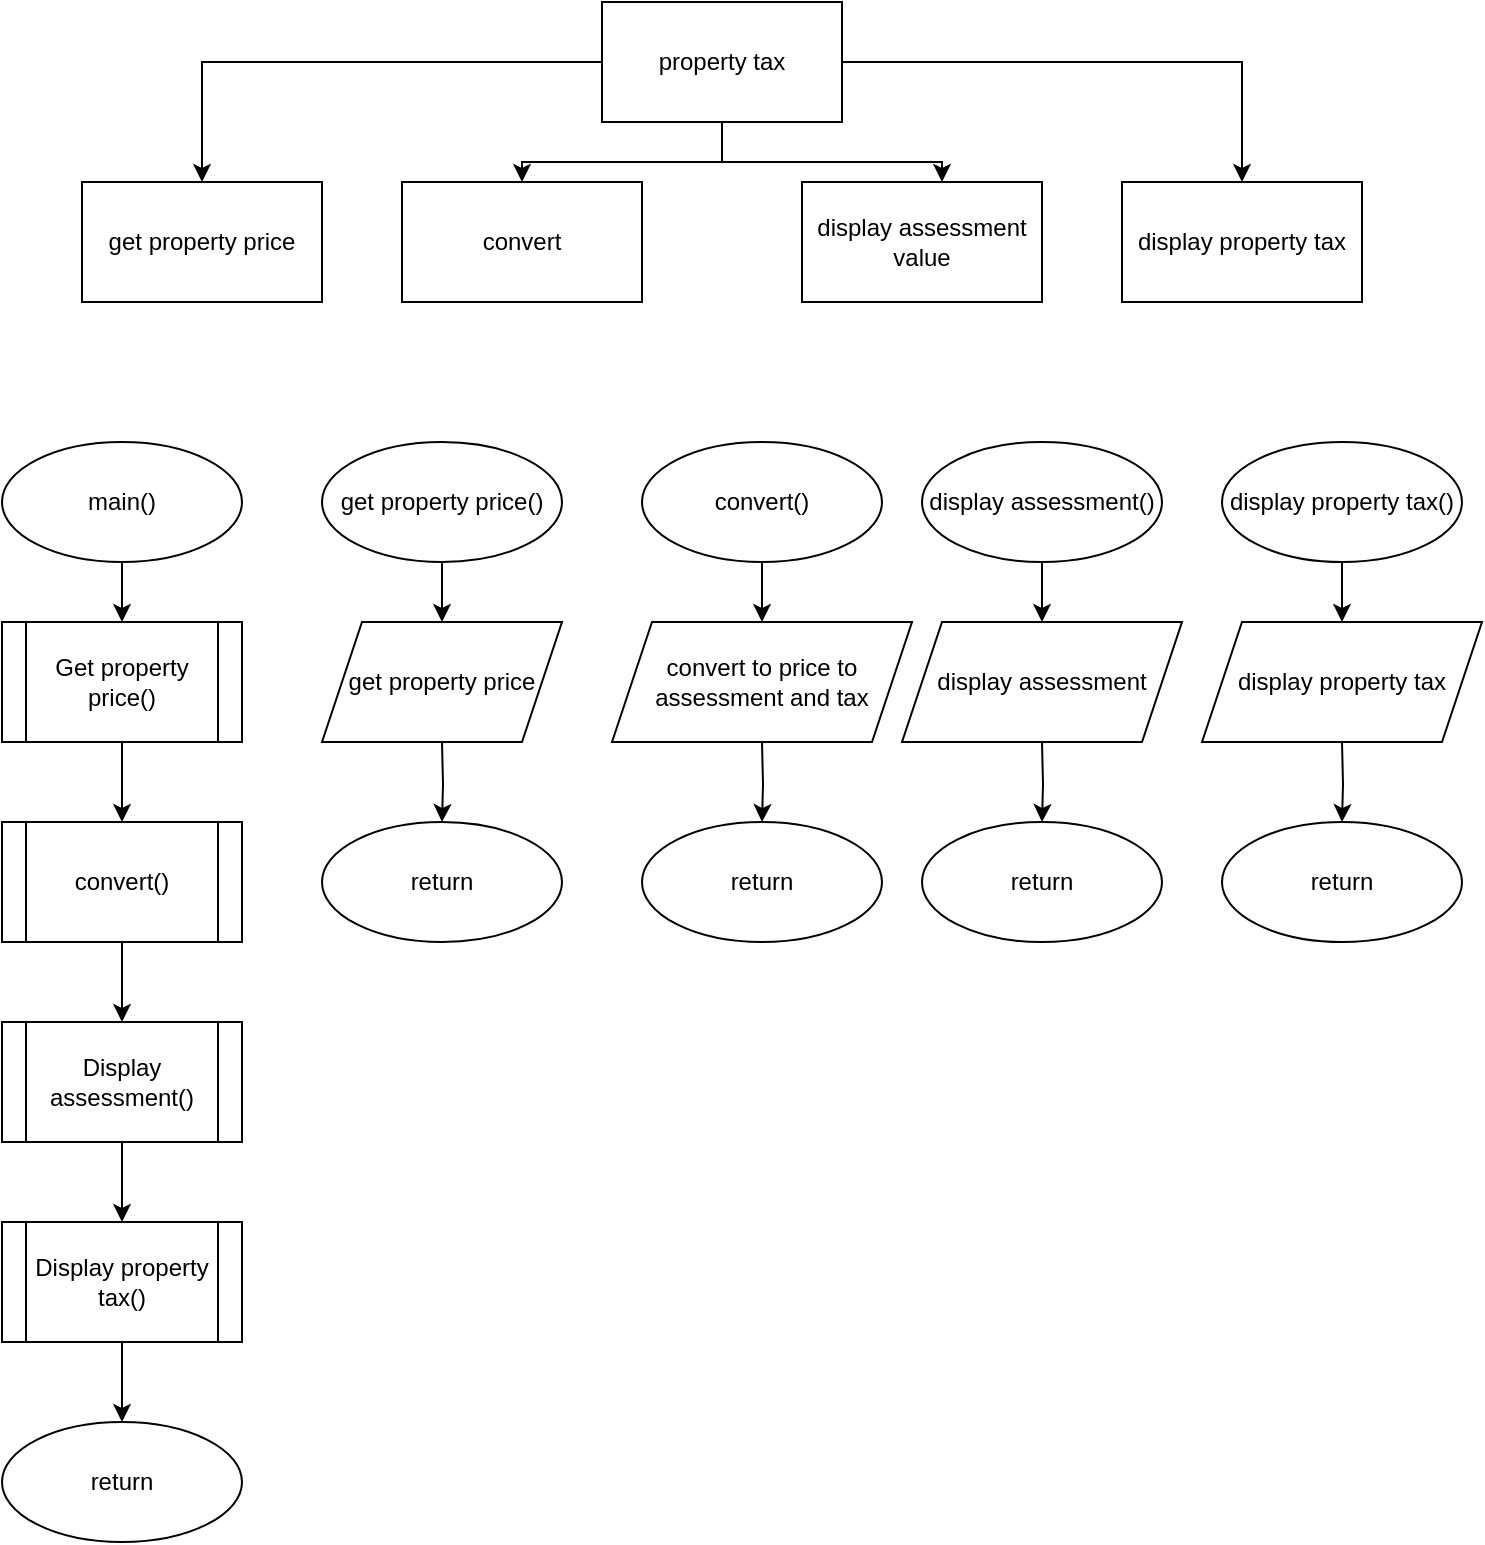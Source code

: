 <mxfile version="15.5.2"><diagram id="1YLqnOsMseo_jR-8mK10" name="Page-1"><mxGraphModel dx="2062" dy="1112" grid="1" gridSize="10" guides="1" tooltips="1" connect="1" arrows="1" fold="1" page="1" pageScale="1" pageWidth="850" pageHeight="1100" math="0" shadow="0"><root><mxCell id="0"/><mxCell id="1" parent="0"/><mxCell id="1sGyPsp4Nt7QFheS5Sjm-3" value="" style="edgeStyle=orthogonalEdgeStyle;rounded=0;orthogonalLoop=1;jettySize=auto;html=1;" edge="1" parent="1" source="1sGyPsp4Nt7QFheS5Sjm-1" target="1sGyPsp4Nt7QFheS5Sjm-2"><mxGeometry relative="1" as="geometry"/></mxCell><mxCell id="1sGyPsp4Nt7QFheS5Sjm-7" value="" style="edgeStyle=orthogonalEdgeStyle;rounded=0;orthogonalLoop=1;jettySize=auto;html=1;" edge="1" parent="1" source="1sGyPsp4Nt7QFheS5Sjm-1" target="1sGyPsp4Nt7QFheS5Sjm-6"><mxGeometry relative="1" as="geometry"><Array as="points"><mxPoint x="400" y="100"/><mxPoint x="510" y="100"/></Array></mxGeometry></mxCell><mxCell id="1sGyPsp4Nt7QFheS5Sjm-9" style="edgeStyle=orthogonalEdgeStyle;rounded=0;orthogonalLoop=1;jettySize=auto;html=1;exitX=0.5;exitY=1;exitDx=0;exitDy=0;entryX=0.5;entryY=0;entryDx=0;entryDy=0;" edge="1" parent="1" source="1sGyPsp4Nt7QFheS5Sjm-1" target="1sGyPsp4Nt7QFheS5Sjm-4"><mxGeometry relative="1" as="geometry"><Array as="points"><mxPoint x="400" y="100"/><mxPoint x="300" y="100"/></Array></mxGeometry></mxCell><mxCell id="1sGyPsp4Nt7QFheS5Sjm-11" value="" style="edgeStyle=orthogonalEdgeStyle;rounded=0;orthogonalLoop=1;jettySize=auto;html=1;" edge="1" parent="1" source="1sGyPsp4Nt7QFheS5Sjm-1" target="1sGyPsp4Nt7QFheS5Sjm-10"><mxGeometry relative="1" as="geometry"/></mxCell><mxCell id="1sGyPsp4Nt7QFheS5Sjm-1" value="property tax" style="rounded=0;whiteSpace=wrap;html=1;" vertex="1" parent="1"><mxGeometry x="340" y="20" width="120" height="60" as="geometry"/></mxCell><mxCell id="1sGyPsp4Nt7QFheS5Sjm-2" value="get property price" style="rounded=0;whiteSpace=wrap;html=1;" vertex="1" parent="1"><mxGeometry x="80" y="110" width="120" height="60" as="geometry"/></mxCell><mxCell id="1sGyPsp4Nt7QFheS5Sjm-4" value="convert" style="rounded=0;whiteSpace=wrap;html=1;" vertex="1" parent="1"><mxGeometry x="240" y="110" width="120" height="60" as="geometry"/></mxCell><mxCell id="1sGyPsp4Nt7QFheS5Sjm-6" value="display assessment value " style="rounded=0;whiteSpace=wrap;html=1;" vertex="1" parent="1"><mxGeometry x="440" y="110" width="120" height="60" as="geometry"/></mxCell><mxCell id="1sGyPsp4Nt7QFheS5Sjm-10" value="display property tax" style="rounded=0;whiteSpace=wrap;html=1;" vertex="1" parent="1"><mxGeometry x="600" y="110" width="120" height="60" as="geometry"/></mxCell><mxCell id="1sGyPsp4Nt7QFheS5Sjm-18" value="" style="edgeStyle=orthogonalEdgeStyle;rounded=0;orthogonalLoop=1;jettySize=auto;html=1;" edge="1" parent="1" source="1sGyPsp4Nt7QFheS5Sjm-12" target="1sGyPsp4Nt7QFheS5Sjm-13"><mxGeometry relative="1" as="geometry"/></mxCell><mxCell id="1sGyPsp4Nt7QFheS5Sjm-12" value="main()" style="ellipse;whiteSpace=wrap;html=1;" vertex="1" parent="1"><mxGeometry x="40" y="240" width="120" height="60" as="geometry"/></mxCell><mxCell id="1sGyPsp4Nt7QFheS5Sjm-19" value="" style="edgeStyle=orthogonalEdgeStyle;rounded=0;orthogonalLoop=1;jettySize=auto;html=1;" edge="1" parent="1" source="1sGyPsp4Nt7QFheS5Sjm-13" target="1sGyPsp4Nt7QFheS5Sjm-14"><mxGeometry relative="1" as="geometry"/></mxCell><mxCell id="1sGyPsp4Nt7QFheS5Sjm-13" value="Get property price()" style="shape=process;whiteSpace=wrap;html=1;backgroundOutline=1;" vertex="1" parent="1"><mxGeometry x="40" y="330" width="120" height="60" as="geometry"/></mxCell><mxCell id="1sGyPsp4Nt7QFheS5Sjm-20" value="" style="edgeStyle=orthogonalEdgeStyle;rounded=0;orthogonalLoop=1;jettySize=auto;html=1;" edge="1" parent="1" source="1sGyPsp4Nt7QFheS5Sjm-14" target="1sGyPsp4Nt7QFheS5Sjm-15"><mxGeometry relative="1" as="geometry"/></mxCell><mxCell id="1sGyPsp4Nt7QFheS5Sjm-14" value="convert()" style="shape=process;whiteSpace=wrap;html=1;backgroundOutline=1;" vertex="1" parent="1"><mxGeometry x="40" y="430" width="120" height="60" as="geometry"/></mxCell><mxCell id="1sGyPsp4Nt7QFheS5Sjm-21" style="edgeStyle=orthogonalEdgeStyle;rounded=0;orthogonalLoop=1;jettySize=auto;html=1;entryX=0.5;entryY=0;entryDx=0;entryDy=0;" edge="1" parent="1" source="1sGyPsp4Nt7QFheS5Sjm-15" target="1sGyPsp4Nt7QFheS5Sjm-16"><mxGeometry relative="1" as="geometry"/></mxCell><mxCell id="1sGyPsp4Nt7QFheS5Sjm-15" value="Display assessment()" style="shape=process;whiteSpace=wrap;html=1;backgroundOutline=1;" vertex="1" parent="1"><mxGeometry x="40" y="530" width="120" height="60" as="geometry"/></mxCell><mxCell id="1sGyPsp4Nt7QFheS5Sjm-22" value="" style="edgeStyle=orthogonalEdgeStyle;rounded=0;orthogonalLoop=1;jettySize=auto;html=1;" edge="1" parent="1" source="1sGyPsp4Nt7QFheS5Sjm-16" target="1sGyPsp4Nt7QFheS5Sjm-17"><mxGeometry relative="1" as="geometry"/></mxCell><mxCell id="1sGyPsp4Nt7QFheS5Sjm-16" value="Display property tax()" style="shape=process;whiteSpace=wrap;html=1;backgroundOutline=1;" vertex="1" parent="1"><mxGeometry x="40" y="630" width="120" height="60" as="geometry"/></mxCell><mxCell id="1sGyPsp4Nt7QFheS5Sjm-17" value="return" style="ellipse;whiteSpace=wrap;html=1;" vertex="1" parent="1"><mxGeometry x="40" y="730" width="120" height="60" as="geometry"/></mxCell><mxCell id="1sGyPsp4Nt7QFheS5Sjm-24" value="" style="edgeStyle=orthogonalEdgeStyle;rounded=0;orthogonalLoop=1;jettySize=auto;html=1;" edge="1" parent="1" source="1sGyPsp4Nt7QFheS5Sjm-25"><mxGeometry relative="1" as="geometry"><mxPoint x="260" y="330" as="targetPoint"/></mxGeometry></mxCell><mxCell id="1sGyPsp4Nt7QFheS5Sjm-25" value="get property price()" style="ellipse;whiteSpace=wrap;html=1;" vertex="1" parent="1"><mxGeometry x="200" y="240" width="120" height="60" as="geometry"/></mxCell><mxCell id="1sGyPsp4Nt7QFheS5Sjm-38" value="" style="edgeStyle=orthogonalEdgeStyle;rounded=0;orthogonalLoop=1;jettySize=auto;html=1;" edge="1" parent="1" target="1sGyPsp4Nt7QFheS5Sjm-37"><mxGeometry relative="1" as="geometry"><mxPoint x="260" y="390" as="sourcePoint"/></mxGeometry></mxCell><mxCell id="1sGyPsp4Nt7QFheS5Sjm-27" value="" style="edgeStyle=orthogonalEdgeStyle;rounded=0;orthogonalLoop=1;jettySize=auto;html=1;" edge="1" parent="1" source="1sGyPsp4Nt7QFheS5Sjm-28"><mxGeometry relative="1" as="geometry"><mxPoint x="420" y="330" as="targetPoint"/></mxGeometry></mxCell><mxCell id="1sGyPsp4Nt7QFheS5Sjm-28" value="convert()" style="ellipse;whiteSpace=wrap;html=1;" vertex="1" parent="1"><mxGeometry x="360" y="240" width="120" height="60" as="geometry"/></mxCell><mxCell id="1sGyPsp4Nt7QFheS5Sjm-40" value="" style="edgeStyle=orthogonalEdgeStyle;rounded=0;orthogonalLoop=1;jettySize=auto;html=1;" edge="1" parent="1" target="1sGyPsp4Nt7QFheS5Sjm-39"><mxGeometry relative="1" as="geometry"><mxPoint x="420" y="390" as="sourcePoint"/></mxGeometry></mxCell><mxCell id="1sGyPsp4Nt7QFheS5Sjm-30" value="" style="edgeStyle=orthogonalEdgeStyle;rounded=0;orthogonalLoop=1;jettySize=auto;html=1;" edge="1" parent="1" source="1sGyPsp4Nt7QFheS5Sjm-31"><mxGeometry relative="1" as="geometry"><mxPoint x="710" y="330" as="targetPoint"/></mxGeometry></mxCell><mxCell id="1sGyPsp4Nt7QFheS5Sjm-31" value="display property tax()" style="ellipse;whiteSpace=wrap;html=1;" vertex="1" parent="1"><mxGeometry x="650" y="240" width="120" height="60" as="geometry"/></mxCell><mxCell id="1sGyPsp4Nt7QFheS5Sjm-44" value="" style="edgeStyle=orthogonalEdgeStyle;rounded=0;orthogonalLoop=1;jettySize=auto;html=1;" edge="1" parent="1" target="1sGyPsp4Nt7QFheS5Sjm-43"><mxGeometry relative="1" as="geometry"><mxPoint x="710" y="390" as="sourcePoint"/></mxGeometry></mxCell><mxCell id="1sGyPsp4Nt7QFheS5Sjm-33" value="" style="edgeStyle=orthogonalEdgeStyle;rounded=0;orthogonalLoop=1;jettySize=auto;html=1;" edge="1" parent="1" source="1sGyPsp4Nt7QFheS5Sjm-34"><mxGeometry relative="1" as="geometry"><mxPoint x="560" y="330" as="targetPoint"/></mxGeometry></mxCell><mxCell id="1sGyPsp4Nt7QFheS5Sjm-34" value="display assessment()" style="ellipse;whiteSpace=wrap;html=1;" vertex="1" parent="1"><mxGeometry x="500" y="240" width="120" height="60" as="geometry"/></mxCell><mxCell id="1sGyPsp4Nt7QFheS5Sjm-42" value="" style="edgeStyle=orthogonalEdgeStyle;rounded=0;orthogonalLoop=1;jettySize=auto;html=1;" edge="1" parent="1" target="1sGyPsp4Nt7QFheS5Sjm-41"><mxGeometry relative="1" as="geometry"><mxPoint x="560" y="390" as="sourcePoint"/></mxGeometry></mxCell><mxCell id="1sGyPsp4Nt7QFheS5Sjm-37" value="return" style="ellipse;whiteSpace=wrap;html=1;" vertex="1" parent="1"><mxGeometry x="200" y="430" width="120" height="60" as="geometry"/></mxCell><mxCell id="1sGyPsp4Nt7QFheS5Sjm-39" value="return" style="ellipse;whiteSpace=wrap;html=1;" vertex="1" parent="1"><mxGeometry x="360" y="430" width="120" height="60" as="geometry"/></mxCell><mxCell id="1sGyPsp4Nt7QFheS5Sjm-41" value="return" style="ellipse;whiteSpace=wrap;html=1;" vertex="1" parent="1"><mxGeometry x="500" y="430" width="120" height="60" as="geometry"/></mxCell><mxCell id="1sGyPsp4Nt7QFheS5Sjm-43" value="return" style="ellipse;whiteSpace=wrap;html=1;" vertex="1" parent="1"><mxGeometry x="650" y="430" width="120" height="60" as="geometry"/></mxCell><mxCell id="1sGyPsp4Nt7QFheS5Sjm-45" value="get property price" style="shape=parallelogram;perimeter=parallelogramPerimeter;whiteSpace=wrap;html=1;fixedSize=1;" vertex="1" parent="1"><mxGeometry x="200" y="330" width="120" height="60" as="geometry"/></mxCell><mxCell id="1sGyPsp4Nt7QFheS5Sjm-46" value="convert to price to assessment and tax" style="shape=parallelogram;perimeter=parallelogramPerimeter;whiteSpace=wrap;html=1;fixedSize=1;" vertex="1" parent="1"><mxGeometry x="345" y="330" width="150" height="60" as="geometry"/></mxCell><mxCell id="1sGyPsp4Nt7QFheS5Sjm-47" value="display assessment" style="shape=parallelogram;perimeter=parallelogramPerimeter;whiteSpace=wrap;html=1;fixedSize=1;" vertex="1" parent="1"><mxGeometry x="490" y="330" width="140" height="60" as="geometry"/></mxCell><mxCell id="1sGyPsp4Nt7QFheS5Sjm-48" value="display property tax" style="shape=parallelogram;perimeter=parallelogramPerimeter;whiteSpace=wrap;html=1;fixedSize=1;" vertex="1" parent="1"><mxGeometry x="640" y="330" width="140" height="60" as="geometry"/></mxCell></root></mxGraphModel></diagram></mxfile>